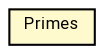 #!/usr/local/bin/dot
#
# Class diagram 
# Generated by UMLGraph version R5_7_2-60-g0e99a6 (http://www.spinellis.gr/umlgraph/)
#

digraph G {
	graph [fontnames="svg"]
	edge [fontname="Roboto",fontsize=7,labelfontname="Roboto",labelfontsize=7,color="black"];
	node [fontname="Roboto",fontcolor="black",fontsize=8,shape=plaintext,margin=0,width=0,height=0];
	nodesep=0.15;
	ranksep=0.25;
	rankdir=LR;
	// de.lmu.ifi.dbs.elki.math.Primes
	c8378111 [label=<<table title="de.lmu.ifi.dbs.elki.math.Primes" border="0" cellborder="1" cellspacing="0" cellpadding="2" bgcolor="lemonChiffon" href="Primes.html" target="_parent">
		<tr><td><table border="0" cellspacing="0" cellpadding="1">
		<tr><td align="center" balign="center"> <font face="Roboto">Primes</font> </td></tr>
		</table></td></tr>
		</table>>, URL="Primes.html"];
}

